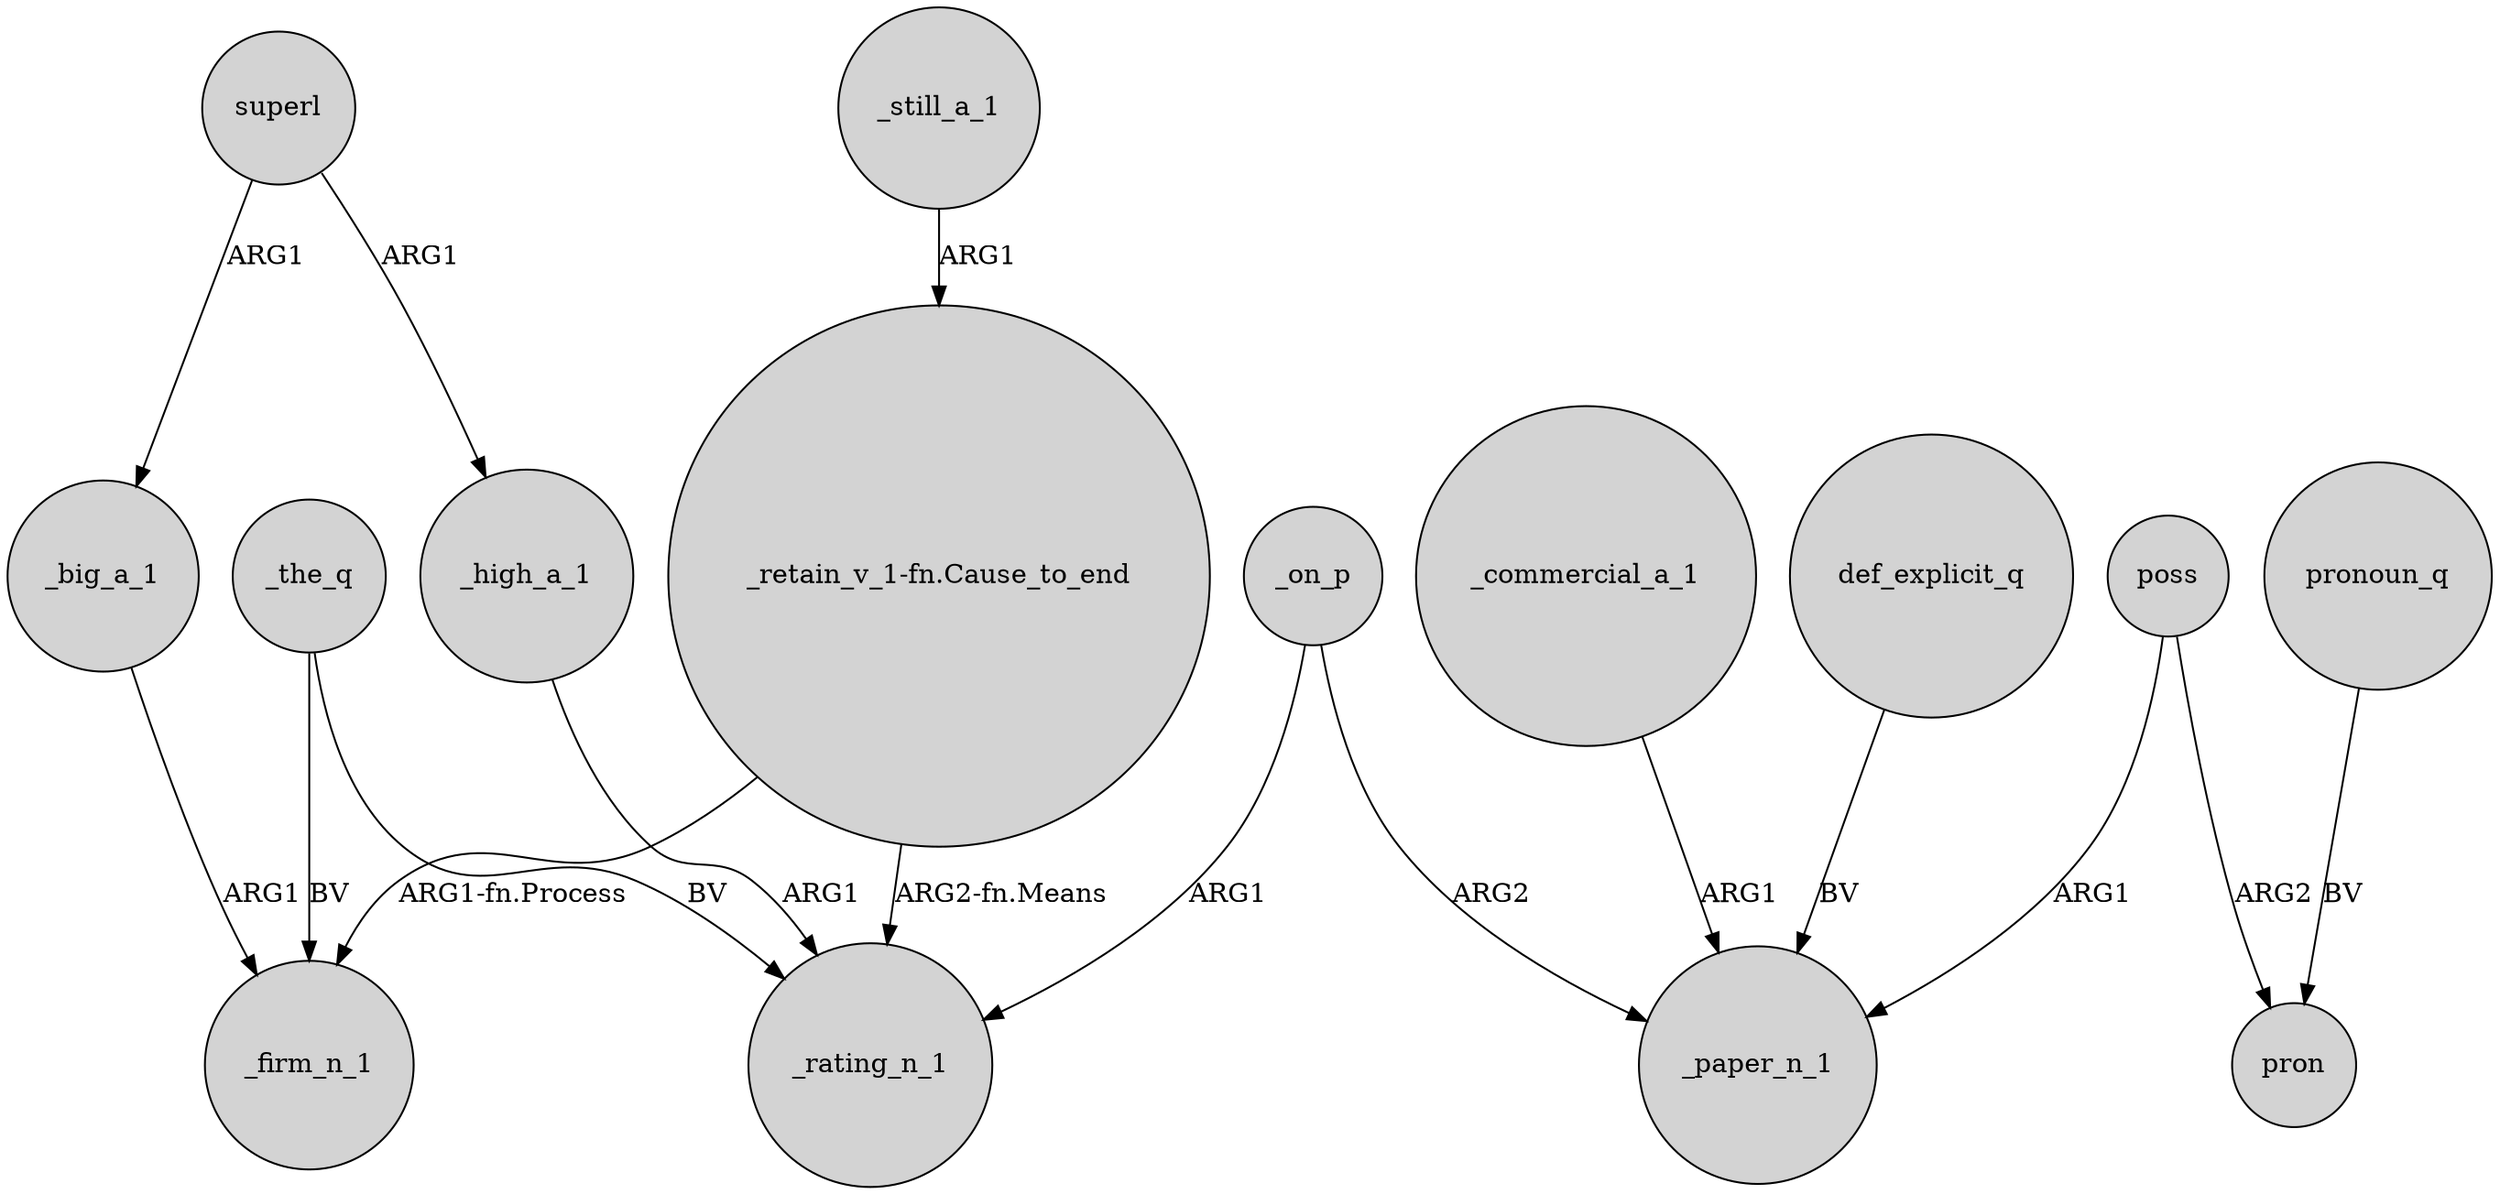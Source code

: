 digraph {
	node [shape=circle style=filled]
	_the_q -> _firm_n_1 [label=BV]
	superl -> _big_a_1 [label=ARG1]
	poss -> _paper_n_1 [label=ARG1]
	_commercial_a_1 -> _paper_n_1 [label=ARG1]
	_on_p -> _paper_n_1 [label=ARG2]
	def_explicit_q -> _paper_n_1 [label=BV]
	_still_a_1 -> "_retain_v_1-fn.Cause_to_end" [label=ARG1]
	_on_p -> _rating_n_1 [label=ARG1]
	_the_q -> _rating_n_1 [label=BV]
	"_retain_v_1-fn.Cause_to_end" -> _rating_n_1 [label="ARG2-fn.Means"]
	pronoun_q -> pron [label=BV]
	_high_a_1 -> _rating_n_1 [label=ARG1]
	superl -> _high_a_1 [label=ARG1]
	poss -> pron [label=ARG2]
	_big_a_1 -> _firm_n_1 [label=ARG1]
	"_retain_v_1-fn.Cause_to_end" -> _firm_n_1 [label="ARG1-fn.Process"]
}
